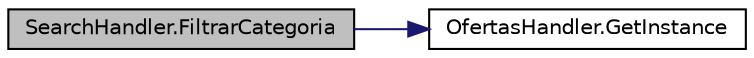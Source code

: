 digraph "SearchHandler.FiltrarCategoria"
{
 // INTERACTIVE_SVG=YES
 // LATEX_PDF_SIZE
  edge [fontname="Helvetica",fontsize="10",labelfontname="Helvetica",labelfontsize="10"];
  node [fontname="Helvetica",fontsize="10",shape=record];
  rankdir="LR";
  Node1 [label="SearchHandler.FiltrarCategoria",height=0.2,width=0.4,color="black", fillcolor="grey75", style="filled", fontcolor="black",tooltip="Método para filtrar las OfertaDeServicio por Categoria"];
  Node1 -> Node2 [color="midnightblue",fontsize="10",style="solid",fontname="Helvetica"];
  Node2 [label="OfertasHandler.GetInstance",height=0.2,width=0.4,color="black", fillcolor="white", style="filled",URL="$classOfertasHandler.html#ae5ec8218485c0a9c560e34682404d229",tooltip="Método para obtener la instancia de la clase."];
}
